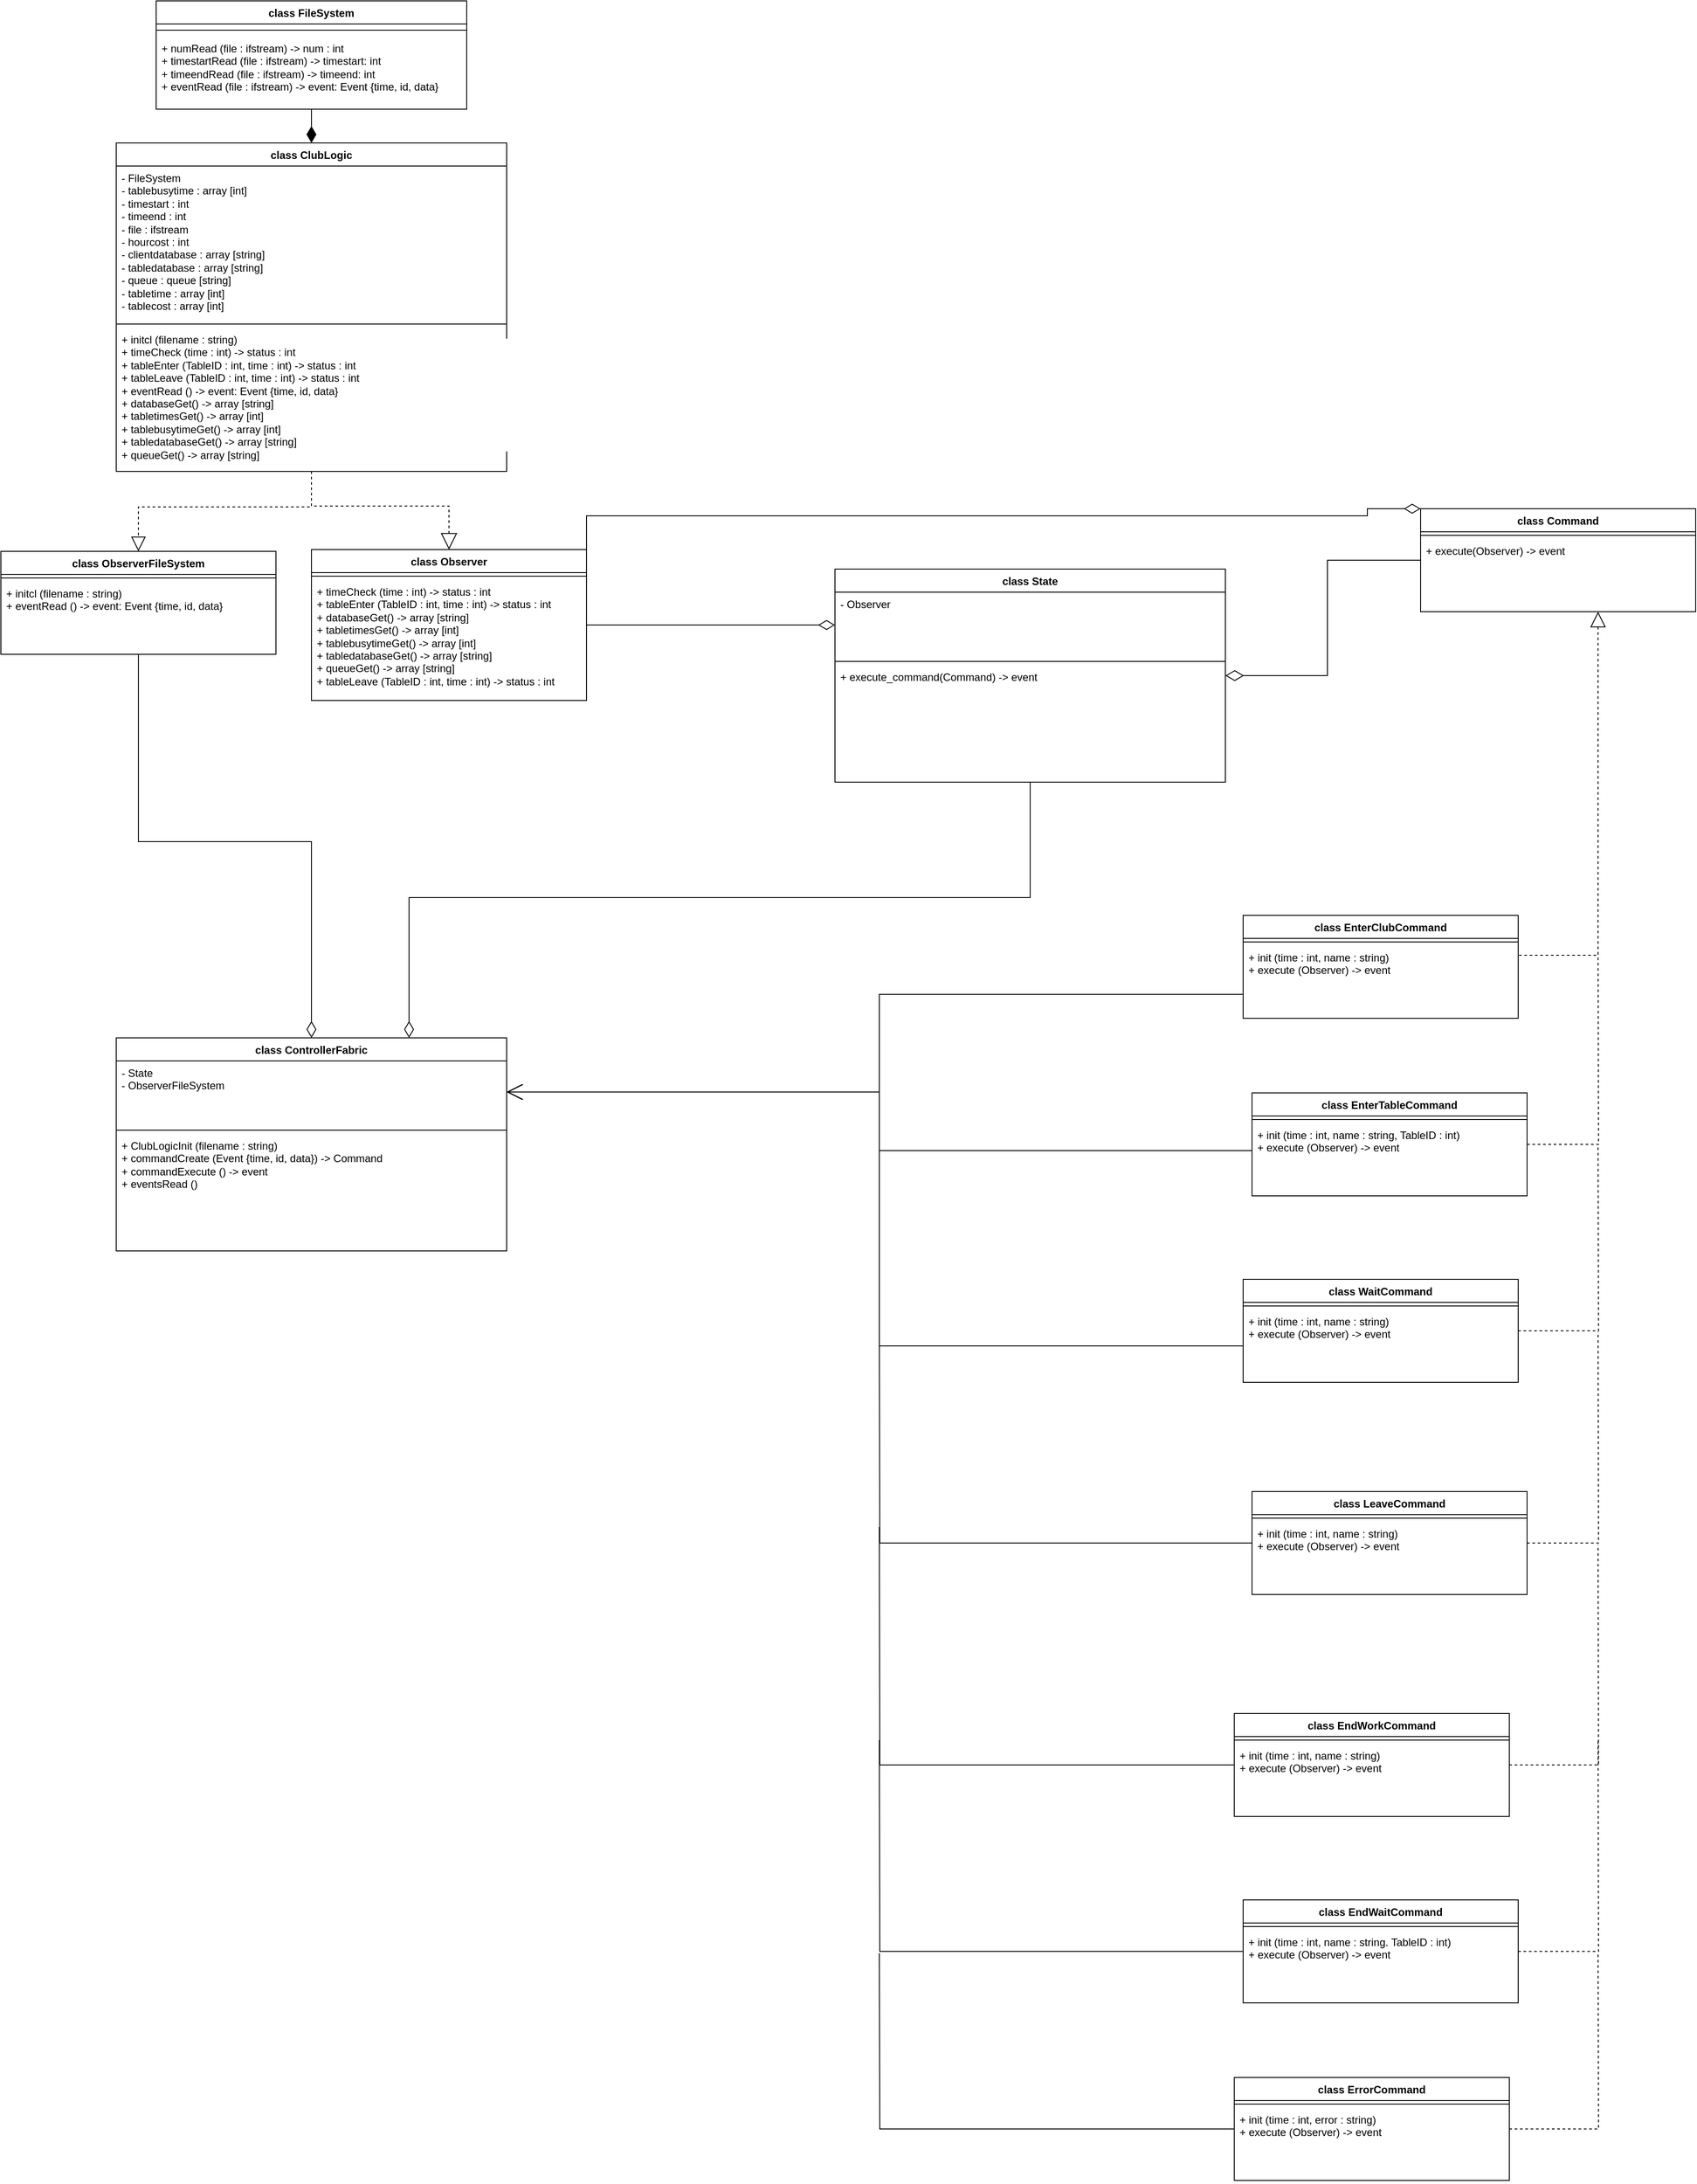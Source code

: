 <mxfile version="25.0.3">
  <diagram name="Page-1" id="c4acf3e9-155e-7222-9cf6-157b1a14988f">
    <mxGraphModel dx="4126" dy="922" grid="1" gridSize="10" guides="1" tooltips="1" connect="1" arrows="1" fold="1" page="1" pageScale="1" pageWidth="850" pageHeight="1100" background="none" math="0" shadow="0">
      <root>
        <mxCell id="0" />
        <mxCell id="1" parent="0" />
        <mxCell id="koeTx7zJHFDL5dOH3Puz-296" style="edgeStyle=orthogonalEdgeStyle;rounded=0;orthogonalLoop=1;jettySize=auto;html=1;entryX=0.5;entryY=0;entryDx=0;entryDy=0;endArrow=block;endFill=0;endSize=18;" parent="1" edge="1">
          <mxGeometry relative="1" as="geometry">
            <mxPoint x="-510" y="-40" as="targetPoint" />
          </mxGeometry>
        </mxCell>
        <mxCell id="koeTx7zJHFDL5dOH3Puz-297" style="edgeStyle=orthogonalEdgeStyle;rounded=0;orthogonalLoop=1;jettySize=auto;html=1;entryX=1;entryY=0.5;entryDx=0;entryDy=0;endArrow=block;endFill=0;endSize=18;" parent="1" edge="1">
          <mxGeometry relative="1" as="geometry">
            <mxPoint x="-430" y="-1" as="targetPoint" />
          </mxGeometry>
        </mxCell>
        <mxCell id="koeTx7zJHFDL5dOH3Puz-299" style="edgeStyle=orthogonalEdgeStyle;rounded=0;orthogonalLoop=1;jettySize=auto;html=1;endArrow=block;endFill=0;endSize=18;" parent="1" edge="1">
          <mxGeometry relative="1" as="geometry">
            <mxPoint x="-510" y="46.0" as="targetPoint" />
          </mxGeometry>
        </mxCell>
        <mxCell id="5YGV7-cRhL-aFgLkPf0P-13" style="edgeStyle=orthogonalEdgeStyle;rounded=0;orthogonalLoop=1;jettySize=auto;html=1;entryX=0.5;entryY=0;entryDx=0;entryDy=0;endArrow=block;endFill=0;dashed=1;endSize=16;" parent="1" source="V7ZVn_p72Z13n0NJUfGX-22" target="5YGV7-cRhL-aFgLkPf0P-7" edge="1">
          <mxGeometry relative="1" as="geometry" />
        </mxCell>
        <mxCell id="5YGV7-cRhL-aFgLkPf0P-29" style="edgeStyle=orthogonalEdgeStyle;rounded=0;orthogonalLoop=1;jettySize=auto;html=1;entryX=0;entryY=0;entryDx=0;entryDy=0;endArrow=diamondThin;endFill=0;endSize=16;exitX=1;exitY=0;exitDx=0;exitDy=0;" parent="1" source="5YGV7-cRhL-aFgLkPf0P-7" target="V7ZVn_p72Z13n0NJUfGX-92" edge="1">
          <mxGeometry relative="1" as="geometry">
            <Array as="points">
              <mxPoint x="-1060" y="1300" />
              <mxPoint x="-180" y="1300" />
              <mxPoint x="-180" y="1292" />
            </Array>
          </mxGeometry>
        </mxCell>
        <mxCell id="5YGV7-cRhL-aFgLkPf0P-31" style="edgeStyle=orthogonalEdgeStyle;rounded=0;orthogonalLoop=1;jettySize=auto;html=1;entryX=0.5;entryY=0;entryDx=0;entryDy=0;dashed=1;endArrow=block;endFill=0;endSize=14;" parent="1" source="V7ZVn_p72Z13n0NJUfGX-22" target="5YGV7-cRhL-aFgLkPf0P-20" edge="1">
          <mxGeometry relative="1" as="geometry" />
        </mxCell>
        <mxCell id="V7ZVn_p72Z13n0NJUfGX-22" value="class ClubLogic" style="swimlane;fontStyle=1;align=center;verticalAlign=top;childLayout=stackLayout;horizontal=1;startSize=26;horizontalStack=0;resizeParent=1;resizeParentMax=0;resizeLast=0;collapsible=1;marginBottom=0;whiteSpace=wrap;html=1;" parent="1" vertex="1">
          <mxGeometry x="-1590" y="880" width="440" height="370" as="geometry" />
        </mxCell>
        <mxCell id="V7ZVn_p72Z13n0NJUfGX-23" value="- FileSystem&lt;div&gt;- tablebusytime : array [int]&lt;/div&gt;&lt;div&gt;- timestart : int&lt;/div&gt;&lt;div&gt;- timeend : int&lt;/div&gt;&lt;div&gt;- file : ifstream&lt;/div&gt;&lt;div&gt;- hourcost : int&lt;/div&gt;&lt;div&gt;- clientdatabase : array [string]&lt;/div&gt;&lt;div&gt;- tabledatabase : array [string]&lt;/div&gt;&lt;div&gt;- queue : queue [string]&lt;/div&gt;&lt;div&gt;- tabletime : array [int]&lt;/div&gt;&lt;div&gt;- tablecost : array [int]&lt;/div&gt;" style="text;strokeColor=none;fillColor=none;align=left;verticalAlign=top;spacingLeft=4;spacingRight=4;overflow=hidden;rotatable=0;points=[[0,0.5],[1,0.5]];portConstraint=eastwest;whiteSpace=wrap;html=1;" parent="V7ZVn_p72Z13n0NJUfGX-22" vertex="1">
          <mxGeometry y="26" width="440" height="174" as="geometry" />
        </mxCell>
        <mxCell id="V7ZVn_p72Z13n0NJUfGX-24" value="" style="line;strokeWidth=1;fillColor=none;align=left;verticalAlign=middle;spacingTop=-1;spacingLeft=3;spacingRight=3;rotatable=0;labelPosition=right;points=[];portConstraint=eastwest;strokeColor=inherit;" parent="V7ZVn_p72Z13n0NJUfGX-22" vertex="1">
          <mxGeometry y="200" width="440" height="8" as="geometry" />
        </mxCell>
        <mxCell id="V7ZVn_p72Z13n0NJUfGX-25" value="+ initcl (filename : string)&lt;div&gt;+ timeCheck (time : int) -&amp;gt; status : int&lt;/div&gt;&lt;div&gt;+ tableEnter (TableID : int, time : int) -&amp;gt; status : int&lt;/div&gt;&lt;div&gt;+ tableLeave (TableID : int, time : int) -&amp;gt; status : int&lt;/div&gt;&lt;div&gt;+ eventRead () -&amp;gt;&amp;nbsp;&lt;span style=&quot;background-color: initial;&quot;&gt;event: Event {time, id, data}&lt;/span&gt;&lt;/div&gt;&lt;div&gt;&lt;span style=&quot;background-color: initial;&quot;&gt;+ databaseGet() -&amp;gt; array [string]&lt;/span&gt;&lt;/div&gt;&lt;div&gt;+ tabletimesGet() -&amp;gt; array [int]&lt;span style=&quot;background-color: initial;&quot;&gt;&lt;/span&gt;&lt;/div&gt;&lt;div&gt;+ tablebusytimeGet() -&amp;gt; array [int]&lt;/div&gt;&lt;div&gt;+ tabledatabaseGet() -&amp;gt; array [string]&lt;/div&gt;&lt;div&gt;+ queueGet() -&amp;gt; array [string]&lt;/div&gt;" style="text;strokeColor=none;fillColor=none;align=left;verticalAlign=top;spacingLeft=4;spacingRight=4;overflow=hidden;rotatable=0;points=[[0,0.5],[1,0.5]];portConstraint=eastwest;whiteSpace=wrap;html=1;" parent="V7ZVn_p72Z13n0NJUfGX-22" vertex="1">
          <mxGeometry y="208" width="440" height="162" as="geometry" />
        </mxCell>
        <mxCell id="5YGV7-cRhL-aFgLkPf0P-6" style="edgeStyle=orthogonalEdgeStyle;rounded=0;orthogonalLoop=1;jettySize=auto;html=1;entryX=0.5;entryY=0;entryDx=0;entryDy=0;endArrow=diamondThin;endFill=1;endSize=16;" parent="1" source="V7ZVn_p72Z13n0NJUfGX-41" target="V7ZVn_p72Z13n0NJUfGX-22" edge="1">
          <mxGeometry relative="1" as="geometry" />
        </mxCell>
        <mxCell id="V7ZVn_p72Z13n0NJUfGX-41" value="class FileSystem" style="swimlane;fontStyle=1;align=center;verticalAlign=top;childLayout=stackLayout;horizontal=1;startSize=26;horizontalStack=0;resizeParent=1;resizeParentMax=0;resizeLast=0;collapsible=1;marginBottom=0;whiteSpace=wrap;html=1;" parent="1" vertex="1">
          <mxGeometry x="-1545" y="720" width="350" height="122" as="geometry" />
        </mxCell>
        <mxCell id="V7ZVn_p72Z13n0NJUfGX-43" value="" style="line;strokeWidth=1;fillColor=none;align=left;verticalAlign=middle;spacingTop=-1;spacingLeft=3;spacingRight=3;rotatable=0;labelPosition=right;points=[];portConstraint=eastwest;strokeColor=inherit;" parent="V7ZVn_p72Z13n0NJUfGX-41" vertex="1">
          <mxGeometry y="26" width="350" height="14" as="geometry" />
        </mxCell>
        <mxCell id="V7ZVn_p72Z13n0NJUfGX-44" value="&lt;div&gt;+ numRead (file : ifstream) -&amp;gt; num : int&lt;/div&gt;&lt;div&gt;+ timestartRead (file : ifstream) -&amp;gt; timestart: int&lt;/div&gt;&lt;div&gt;+ timeendRead (file : ifstream) -&amp;gt; timeend: int&lt;/div&gt;&lt;div&gt;+ eventRead (file : ifstream) -&amp;gt; event: Event {time, id, data}&lt;/div&gt;&lt;div&gt;&lt;br&gt;&lt;/div&gt;" style="text;strokeColor=none;fillColor=none;align=left;verticalAlign=top;spacingLeft=4;spacingRight=4;overflow=hidden;rotatable=0;points=[[0,0.5],[1,0.5]];portConstraint=eastwest;whiteSpace=wrap;html=1;" parent="V7ZVn_p72Z13n0NJUfGX-41" vertex="1">
          <mxGeometry y="40" width="350" height="82" as="geometry" />
        </mxCell>
        <mxCell id="V7ZVn_p72Z13n0NJUfGX-99" style="edgeStyle=orthogonalEdgeStyle;rounded=0;orthogonalLoop=1;jettySize=auto;html=1;endArrow=none;endFill=0;startArrow=none;startFill=0;startSize=16;dashed=1;" parent="1" source="V7ZVn_p72Z13n0NJUfGX-80" edge="1">
          <mxGeometry relative="1" as="geometry">
            <mxPoint x="80" y="2010" as="targetPoint" />
          </mxGeometry>
        </mxCell>
        <mxCell id="V7ZVn_p72Z13n0NJUfGX-102" style="edgeStyle=orthogonalEdgeStyle;rounded=0;orthogonalLoop=1;jettySize=auto;html=1;endArrow=open;endFill=0;endSize=16;" parent="1" source="V7ZVn_p72Z13n0NJUfGX-80" edge="1">
          <mxGeometry relative="1" as="geometry">
            <Array as="points">
              <mxPoint x="-730" y="2235" />
              <mxPoint x="-730" y="1949" />
            </Array>
            <mxPoint x="-1150" y="1949" as="targetPoint" />
          </mxGeometry>
        </mxCell>
        <mxCell id="V7ZVn_p72Z13n0NJUfGX-80" value="class WaitCommand" style="swimlane;fontStyle=1;align=center;verticalAlign=top;childLayout=stackLayout;horizontal=1;startSize=26;horizontalStack=0;resizeParent=1;resizeParentMax=0;resizeLast=0;collapsible=1;marginBottom=0;whiteSpace=wrap;html=1;" parent="1" vertex="1">
          <mxGeometry x="-320" y="2160" width="310" height="116" as="geometry" />
        </mxCell>
        <mxCell id="V7ZVn_p72Z13n0NJUfGX-82" value="" style="line;strokeWidth=1;fillColor=none;align=left;verticalAlign=middle;spacingTop=-1;spacingLeft=3;spacingRight=3;rotatable=0;labelPosition=right;points=[];portConstraint=eastwest;strokeColor=inherit;" parent="V7ZVn_p72Z13n0NJUfGX-80" vertex="1">
          <mxGeometry y="26" width="310" height="8" as="geometry" />
        </mxCell>
        <mxCell id="V7ZVn_p72Z13n0NJUfGX-83" value="&lt;div&gt;+ init (time : int, name : string)&lt;/div&gt;&lt;div&gt;&lt;span style=&quot;background-color: initial;&quot;&gt;+ execute (Observer) -&amp;gt;&amp;nbsp;&lt;/span&gt;&lt;span style=&quot;background-color: initial;&quot;&gt;event&lt;/span&gt;&lt;/div&gt;" style="text;strokeColor=none;fillColor=none;align=left;verticalAlign=top;spacingLeft=4;spacingRight=4;overflow=hidden;rotatable=0;points=[[0,0.5],[1,0.5]];portConstraint=eastwest;whiteSpace=wrap;html=1;" parent="V7ZVn_p72Z13n0NJUfGX-80" vertex="1">
          <mxGeometry y="34" width="310" height="82" as="geometry" />
        </mxCell>
        <mxCell id="V7ZVn_p72Z13n0NJUfGX-100" style="edgeStyle=orthogonalEdgeStyle;rounded=0;orthogonalLoop=1;jettySize=auto;html=1;exitX=0;exitY=0.5;exitDx=0;exitDy=0;endArrow=open;endFill=0;endSize=16;" parent="1" source="V7ZVn_p72Z13n0NJUfGX-87" edge="1">
          <mxGeometry relative="1" as="geometry">
            <Array as="points">
              <mxPoint x="-730" y="1839" />
              <mxPoint x="-730" y="1949" />
            </Array>
            <mxPoint x="-1150" y="1949" as="targetPoint" />
          </mxGeometry>
        </mxCell>
        <mxCell id="V7ZVn_p72Z13n0NJUfGX-84" value="class EnterClubCommand" style="swimlane;fontStyle=1;align=center;verticalAlign=top;childLayout=stackLayout;horizontal=1;startSize=26;horizontalStack=0;resizeParent=1;resizeParentMax=0;resizeLast=0;collapsible=1;marginBottom=0;whiteSpace=wrap;html=1;" parent="1" vertex="1">
          <mxGeometry x="-320" y="1750" width="310" height="116" as="geometry" />
        </mxCell>
        <mxCell id="V7ZVn_p72Z13n0NJUfGX-86" value="" style="line;strokeWidth=1;fillColor=none;align=left;verticalAlign=middle;spacingTop=-1;spacingLeft=3;spacingRight=3;rotatable=0;labelPosition=right;points=[];portConstraint=eastwest;strokeColor=inherit;" parent="V7ZVn_p72Z13n0NJUfGX-84" vertex="1">
          <mxGeometry y="26" width="310" height="8" as="geometry" />
        </mxCell>
        <mxCell id="V7ZVn_p72Z13n0NJUfGX-87" value="&lt;div&gt;+ init (time : int, name : string)&lt;/div&gt;&lt;div&gt;&lt;span style=&quot;background-color: initial;&quot;&gt;+ execute (Observer) -&amp;gt; event&lt;/span&gt;&lt;/div&gt;" style="text;strokeColor=none;fillColor=none;align=left;verticalAlign=top;spacingLeft=4;spacingRight=4;overflow=hidden;rotatable=0;points=[[0,0.5],[1,0.5]];portConstraint=eastwest;whiteSpace=wrap;html=1;" parent="V7ZVn_p72Z13n0NJUfGX-84" vertex="1">
          <mxGeometry y="34" width="310" height="82" as="geometry" />
        </mxCell>
        <mxCell id="V7ZVn_p72Z13n0NJUfGX-98" style="edgeStyle=orthogonalEdgeStyle;rounded=0;orthogonalLoop=1;jettySize=auto;html=1;endArrow=none;endFill=0;startArrow=none;startFill=0;startSize=16;dashed=1;" parent="1" source="V7ZVn_p72Z13n0NJUfGX-88" edge="1">
          <mxGeometry relative="1" as="geometry">
            <mxPoint x="80" y="1790" as="targetPoint" />
          </mxGeometry>
        </mxCell>
        <mxCell id="V7ZVn_p72Z13n0NJUfGX-101" style="edgeStyle=orthogonalEdgeStyle;rounded=0;orthogonalLoop=1;jettySize=auto;html=1;endArrow=open;endFill=0;endSize=16;" parent="1" source="V7ZVn_p72Z13n0NJUfGX-88" edge="1">
          <mxGeometry relative="1" as="geometry">
            <Array as="points">
              <mxPoint x="-730" y="2015" />
              <mxPoint x="-730" y="1949" />
            </Array>
            <mxPoint x="-1150" y="1949" as="targetPoint" />
          </mxGeometry>
        </mxCell>
        <mxCell id="V7ZVn_p72Z13n0NJUfGX-88" value="class EnterTableCommand" style="swimlane;fontStyle=1;align=center;verticalAlign=top;childLayout=stackLayout;horizontal=1;startSize=26;horizontalStack=0;resizeParent=1;resizeParentMax=0;resizeLast=0;collapsible=1;marginBottom=0;whiteSpace=wrap;html=1;" parent="1" vertex="1">
          <mxGeometry x="-310" y="1950" width="310" height="116" as="geometry" />
        </mxCell>
        <mxCell id="V7ZVn_p72Z13n0NJUfGX-90" value="" style="line;strokeWidth=1;fillColor=none;align=left;verticalAlign=middle;spacingTop=-1;spacingLeft=3;spacingRight=3;rotatable=0;labelPosition=right;points=[];portConstraint=eastwest;strokeColor=inherit;" parent="V7ZVn_p72Z13n0NJUfGX-88" vertex="1">
          <mxGeometry y="26" width="310" height="8" as="geometry" />
        </mxCell>
        <mxCell id="V7ZVn_p72Z13n0NJUfGX-91" value="&lt;div&gt;+ init (time : int, name : string, TableID : int)&lt;/div&gt;&lt;div&gt;&lt;span style=&quot;background-color: initial;&quot;&gt;+ execute (Observer) -&amp;gt;&amp;nbsp;&lt;/span&gt;&lt;span style=&quot;background-color: initial;&quot;&gt;event&lt;/span&gt;&lt;/div&gt;" style="text;strokeColor=none;fillColor=none;align=left;verticalAlign=top;spacingLeft=4;spacingRight=4;overflow=hidden;rotatable=0;points=[[0,0.5],[1,0.5]];portConstraint=eastwest;whiteSpace=wrap;html=1;" parent="V7ZVn_p72Z13n0NJUfGX-88" vertex="1">
          <mxGeometry y="34" width="310" height="82" as="geometry" />
        </mxCell>
        <mxCell id="V7ZVn_p72Z13n0NJUfGX-97" style="edgeStyle=orthogonalEdgeStyle;rounded=0;orthogonalLoop=1;jettySize=auto;html=1;endArrow=none;endFill=0;endSize=16;dashed=1;startArrow=block;startFill=0;startSize=15;" parent="1" source="V7ZVn_p72Z13n0NJUfGX-92" target="V7ZVn_p72Z13n0NJUfGX-84" edge="1">
          <mxGeometry relative="1" as="geometry">
            <Array as="points">
              <mxPoint x="80" y="1795" />
            </Array>
          </mxGeometry>
        </mxCell>
        <mxCell id="IRJb3W1jK_8RHqqoB5Ti-7" style="edgeStyle=orthogonalEdgeStyle;rounded=0;orthogonalLoop=1;jettySize=auto;html=1;endArrow=diamondThin;endFill=0;endSize=18;" parent="1" source="V7ZVn_p72Z13n0NJUfGX-92" target="IRJb3W1jK_8RHqqoB5Ti-1" edge="1">
          <mxGeometry relative="1" as="geometry" />
        </mxCell>
        <mxCell id="V7ZVn_p72Z13n0NJUfGX-92" value="class Command" style="swimlane;fontStyle=1;align=center;verticalAlign=top;childLayout=stackLayout;horizontal=1;startSize=26;horizontalStack=0;resizeParent=1;resizeParentMax=0;resizeLast=0;collapsible=1;marginBottom=0;whiteSpace=wrap;html=1;" parent="1" vertex="1">
          <mxGeometry x="-120" y="1292" width="310" height="116" as="geometry" />
        </mxCell>
        <mxCell id="V7ZVn_p72Z13n0NJUfGX-94" value="" style="line;strokeWidth=1;fillColor=none;align=left;verticalAlign=middle;spacingTop=-1;spacingLeft=3;spacingRight=3;rotatable=0;labelPosition=right;points=[];portConstraint=eastwest;strokeColor=inherit;" parent="V7ZVn_p72Z13n0NJUfGX-92" vertex="1">
          <mxGeometry y="26" width="310" height="8" as="geometry" />
        </mxCell>
        <mxCell id="V7ZVn_p72Z13n0NJUfGX-95" value="+ execute(Observer) -&amp;gt; event" style="text;strokeColor=none;fillColor=none;align=left;verticalAlign=top;spacingLeft=4;spacingRight=4;overflow=hidden;rotatable=0;points=[[0,0.5],[1,0.5]];portConstraint=eastwest;whiteSpace=wrap;html=1;" parent="V7ZVn_p72Z13n0NJUfGX-92" vertex="1">
          <mxGeometry y="34" width="310" height="82" as="geometry" />
        </mxCell>
        <mxCell id="V7ZVn_p72Z13n0NJUfGX-137" style="edgeStyle=orthogonalEdgeStyle;rounded=0;orthogonalLoop=1;jettySize=auto;html=1;endArrow=none;endFill=0;" parent="1" source="V7ZVn_p72Z13n0NJUfGX-111" edge="1">
          <mxGeometry relative="1" as="geometry">
            <mxPoint x="-730" y="2219" as="targetPoint" />
          </mxGeometry>
        </mxCell>
        <mxCell id="V7ZVn_p72Z13n0NJUfGX-145" style="edgeStyle=orthogonalEdgeStyle;rounded=0;orthogonalLoop=1;jettySize=auto;html=1;endArrow=none;endFill=0;dashed=1;startArrow=none;startFill=0;startSize=16;" parent="1" source="V7ZVn_p72Z13n0NJUfGX-111" edge="1">
          <mxGeometry relative="1" as="geometry">
            <mxPoint x="80" y="2219" as="targetPoint" />
          </mxGeometry>
        </mxCell>
        <mxCell id="V7ZVn_p72Z13n0NJUfGX-111" value="class LeaveCommand" style="swimlane;fontStyle=1;align=center;verticalAlign=top;childLayout=stackLayout;horizontal=1;startSize=26;horizontalStack=0;resizeParent=1;resizeParentMax=0;resizeLast=0;collapsible=1;marginBottom=0;whiteSpace=wrap;html=1;" parent="1" vertex="1">
          <mxGeometry x="-310" y="2399" width="310" height="116" as="geometry" />
        </mxCell>
        <mxCell id="V7ZVn_p72Z13n0NJUfGX-113" value="" style="line;strokeWidth=1;fillColor=none;align=left;verticalAlign=middle;spacingTop=-1;spacingLeft=3;spacingRight=3;rotatable=0;labelPosition=right;points=[];portConstraint=eastwest;strokeColor=inherit;" parent="V7ZVn_p72Z13n0NJUfGX-111" vertex="1">
          <mxGeometry y="26" width="310" height="8" as="geometry" />
        </mxCell>
        <mxCell id="V7ZVn_p72Z13n0NJUfGX-114" value="&lt;div&gt;+ init (time : int, name : string)&lt;/div&gt;&lt;div&gt;&lt;span style=&quot;background-color: initial;&quot;&gt;+ execute (Observer) -&amp;gt;&amp;nbsp;&lt;/span&gt;&lt;span style=&quot;background-color: initial;&quot;&gt;event&lt;/span&gt;&lt;/div&gt;" style="text;strokeColor=none;fillColor=none;align=left;verticalAlign=top;spacingLeft=4;spacingRight=4;overflow=hidden;rotatable=0;points=[[0,0.5],[1,0.5]];portConstraint=eastwest;whiteSpace=wrap;html=1;" parent="V7ZVn_p72Z13n0NJUfGX-111" vertex="1">
          <mxGeometry y="34" width="310" height="82" as="geometry" />
        </mxCell>
        <mxCell id="V7ZVn_p72Z13n0NJUfGX-138" style="edgeStyle=orthogonalEdgeStyle;rounded=0;orthogonalLoop=1;jettySize=auto;html=1;endArrow=none;endFill=0;" parent="1" source="V7ZVn_p72Z13n0NJUfGX-115" edge="1">
          <mxGeometry relative="1" as="geometry">
            <mxPoint x="-730" y="2439" as="targetPoint" />
          </mxGeometry>
        </mxCell>
        <mxCell id="V7ZVn_p72Z13n0NJUfGX-146" style="edgeStyle=orthogonalEdgeStyle;rounded=0;orthogonalLoop=1;jettySize=auto;html=1;endArrow=none;endFill=0;dashed=1;startArrow=none;startFill=0;startSize=16;" parent="1" source="V7ZVn_p72Z13n0NJUfGX-115" edge="1">
          <mxGeometry relative="1" as="geometry">
            <mxPoint x="80" y="2459" as="targetPoint" />
          </mxGeometry>
        </mxCell>
        <mxCell id="V7ZVn_p72Z13n0NJUfGX-115" value="class EndWorkCommand" style="swimlane;fontStyle=1;align=center;verticalAlign=top;childLayout=stackLayout;horizontal=1;startSize=26;horizontalStack=0;resizeParent=1;resizeParentMax=0;resizeLast=0;collapsible=1;marginBottom=0;whiteSpace=wrap;html=1;" parent="1" vertex="1">
          <mxGeometry x="-330" y="2649" width="310" height="116" as="geometry" />
        </mxCell>
        <mxCell id="V7ZVn_p72Z13n0NJUfGX-117" value="" style="line;strokeWidth=1;fillColor=none;align=left;verticalAlign=middle;spacingTop=-1;spacingLeft=3;spacingRight=3;rotatable=0;labelPosition=right;points=[];portConstraint=eastwest;strokeColor=inherit;" parent="V7ZVn_p72Z13n0NJUfGX-115" vertex="1">
          <mxGeometry y="26" width="310" height="8" as="geometry" />
        </mxCell>
        <mxCell id="V7ZVn_p72Z13n0NJUfGX-118" value="&lt;div&gt;+ init (time : int, name : string)&lt;/div&gt;&lt;div&gt;&lt;span style=&quot;background-color: initial;&quot;&gt;+ execute (Observer) -&amp;gt;&amp;nbsp;&lt;/span&gt;&lt;span style=&quot;background-color: initial;&quot;&gt;event&lt;/span&gt;&lt;/div&gt;" style="text;strokeColor=none;fillColor=none;align=left;verticalAlign=top;spacingLeft=4;spacingRight=4;overflow=hidden;rotatable=0;points=[[0,0.5],[1,0.5]];portConstraint=eastwest;whiteSpace=wrap;html=1;" parent="V7ZVn_p72Z13n0NJUfGX-115" vertex="1">
          <mxGeometry y="34" width="310" height="82" as="geometry" />
        </mxCell>
        <mxCell id="V7ZVn_p72Z13n0NJUfGX-139" style="edgeStyle=orthogonalEdgeStyle;rounded=0;orthogonalLoop=1;jettySize=auto;html=1;endArrow=none;endFill=0;" parent="1" source="V7ZVn_p72Z13n0NJUfGX-119" edge="1">
          <mxGeometry relative="1" as="geometry">
            <mxPoint x="-730" y="2679" as="targetPoint" />
          </mxGeometry>
        </mxCell>
        <mxCell id="V7ZVn_p72Z13n0NJUfGX-147" style="edgeStyle=orthogonalEdgeStyle;rounded=0;orthogonalLoop=1;jettySize=auto;html=1;endArrow=none;endFill=0;dashed=1;startArrow=none;startFill=0;startSize=16;" parent="1" source="V7ZVn_p72Z13n0NJUfGX-119" edge="1">
          <mxGeometry relative="1" as="geometry">
            <mxPoint x="80" y="2679" as="targetPoint" />
          </mxGeometry>
        </mxCell>
        <mxCell id="V7ZVn_p72Z13n0NJUfGX-119" value="class EndWaitCommand" style="swimlane;fontStyle=1;align=center;verticalAlign=top;childLayout=stackLayout;horizontal=1;startSize=26;horizontalStack=0;resizeParent=1;resizeParentMax=0;resizeLast=0;collapsible=1;marginBottom=0;whiteSpace=wrap;html=1;" parent="1" vertex="1">
          <mxGeometry x="-320" y="2859" width="310" height="116" as="geometry" />
        </mxCell>
        <mxCell id="V7ZVn_p72Z13n0NJUfGX-121" value="" style="line;strokeWidth=1;fillColor=none;align=left;verticalAlign=middle;spacingTop=-1;spacingLeft=3;spacingRight=3;rotatable=0;labelPosition=right;points=[];portConstraint=eastwest;strokeColor=inherit;" parent="V7ZVn_p72Z13n0NJUfGX-119" vertex="1">
          <mxGeometry y="26" width="310" height="8" as="geometry" />
        </mxCell>
        <mxCell id="V7ZVn_p72Z13n0NJUfGX-122" value="&lt;div&gt;+ init (time : int, name : string. TableID : int)&lt;/div&gt;&lt;div&gt;&lt;span style=&quot;background-color: initial;&quot;&gt;+ execute (Observer) -&amp;gt;&amp;nbsp;&lt;/span&gt;&lt;span style=&quot;background-color: initial;&quot;&gt;event&lt;/span&gt;&lt;/div&gt;" style="text;strokeColor=none;fillColor=none;align=left;verticalAlign=top;spacingLeft=4;spacingRight=4;overflow=hidden;rotatable=0;points=[[0,0.5],[1,0.5]];portConstraint=eastwest;whiteSpace=wrap;html=1;" parent="V7ZVn_p72Z13n0NJUfGX-119" vertex="1">
          <mxGeometry y="34" width="310" height="82" as="geometry" />
        </mxCell>
        <mxCell id="V7ZVn_p72Z13n0NJUfGX-140" style="edgeStyle=orthogonalEdgeStyle;rounded=0;orthogonalLoop=1;jettySize=auto;html=1;endArrow=none;endFill=0;" parent="1" source="V7ZVn_p72Z13n0NJUfGX-123" edge="1">
          <mxGeometry relative="1" as="geometry">
            <mxPoint x="-730" y="2919" as="targetPoint" />
          </mxGeometry>
        </mxCell>
        <mxCell id="V7ZVn_p72Z13n0NJUfGX-148" style="edgeStyle=orthogonalEdgeStyle;rounded=0;orthogonalLoop=1;jettySize=auto;html=1;endArrow=none;endFill=0;dashed=1;startArrow=none;startFill=0;startSize=16;" parent="1" source="V7ZVn_p72Z13n0NJUfGX-123" edge="1">
          <mxGeometry relative="1" as="geometry">
            <mxPoint x="80" y="2919" as="targetPoint" />
          </mxGeometry>
        </mxCell>
        <mxCell id="V7ZVn_p72Z13n0NJUfGX-123" value="class ErrorCommand" style="swimlane;fontStyle=1;align=center;verticalAlign=top;childLayout=stackLayout;horizontal=1;startSize=26;horizontalStack=0;resizeParent=1;resizeParentMax=0;resizeLast=0;collapsible=1;marginBottom=0;whiteSpace=wrap;html=1;" parent="1" vertex="1">
          <mxGeometry x="-330" y="3059" width="310" height="116" as="geometry" />
        </mxCell>
        <mxCell id="V7ZVn_p72Z13n0NJUfGX-125" value="" style="line;strokeWidth=1;fillColor=none;align=left;verticalAlign=middle;spacingTop=-1;spacingLeft=3;spacingRight=3;rotatable=0;labelPosition=right;points=[];portConstraint=eastwest;strokeColor=inherit;" parent="V7ZVn_p72Z13n0NJUfGX-123" vertex="1">
          <mxGeometry y="26" width="310" height="8" as="geometry" />
        </mxCell>
        <mxCell id="V7ZVn_p72Z13n0NJUfGX-126" value="&lt;div&gt;+ init (time : int, error : string)&lt;/div&gt;&lt;div&gt;&lt;span style=&quot;background-color: initial;&quot;&gt;+ execute (Observer) -&amp;gt;&amp;nbsp;&lt;/span&gt;&lt;span style=&quot;background-color: initial;&quot;&gt;event&lt;/span&gt;&lt;/div&gt;" style="text;strokeColor=none;fillColor=none;align=left;verticalAlign=top;spacingLeft=4;spacingRight=4;overflow=hidden;rotatable=0;points=[[0,0.5],[1,0.5]];portConstraint=eastwest;whiteSpace=wrap;html=1;" parent="V7ZVn_p72Z13n0NJUfGX-123" vertex="1">
          <mxGeometry y="34" width="310" height="82" as="geometry" />
        </mxCell>
        <mxCell id="5YGV7-cRhL-aFgLkPf0P-15" style="edgeStyle=orthogonalEdgeStyle;rounded=0;orthogonalLoop=1;jettySize=auto;html=1;entryX=0.75;entryY=0;entryDx=0;entryDy=0;endArrow=diamondThin;endFill=0;endSize=16;" parent="1" source="IRJb3W1jK_8RHqqoB5Ti-1" target="5YGV7-cRhL-aFgLkPf0P-2" edge="1">
          <mxGeometry relative="1" as="geometry">
            <Array as="points">
              <mxPoint x="-560" y="1730" />
              <mxPoint x="-1260" y="1730" />
            </Array>
          </mxGeometry>
        </mxCell>
        <mxCell id="IRJb3W1jK_8RHqqoB5Ti-1" value="class State" style="swimlane;fontStyle=1;align=center;verticalAlign=top;childLayout=stackLayout;horizontal=1;startSize=26;horizontalStack=0;resizeParent=1;resizeParentMax=0;resizeLast=0;collapsible=1;marginBottom=0;whiteSpace=wrap;html=1;" parent="1" vertex="1">
          <mxGeometry x="-780" y="1360" width="440" height="240" as="geometry" />
        </mxCell>
        <mxCell id="IRJb3W1jK_8RHqqoB5Ti-2" value="- Observer" style="text;strokeColor=none;fillColor=none;align=left;verticalAlign=top;spacingLeft=4;spacingRight=4;overflow=hidden;rotatable=0;points=[[0,0.5],[1,0.5]];portConstraint=eastwest;whiteSpace=wrap;html=1;" parent="IRJb3W1jK_8RHqqoB5Ti-1" vertex="1">
          <mxGeometry y="26" width="440" height="74" as="geometry" />
        </mxCell>
        <mxCell id="IRJb3W1jK_8RHqqoB5Ti-3" value="" style="line;strokeWidth=1;fillColor=none;align=left;verticalAlign=middle;spacingTop=-1;spacingLeft=3;spacingRight=3;rotatable=0;labelPosition=right;points=[];portConstraint=eastwest;strokeColor=inherit;" parent="IRJb3W1jK_8RHqqoB5Ti-1" vertex="1">
          <mxGeometry y="100" width="440" height="8" as="geometry" />
        </mxCell>
        <mxCell id="IRJb3W1jK_8RHqqoB5Ti-4" value="&lt;div&gt;&lt;span style=&quot;background-color: initial;&quot;&gt;+ execute_command(Command) -&amp;gt; event&lt;/span&gt;&lt;/div&gt;" style="text;strokeColor=none;fillColor=none;align=left;verticalAlign=top;spacingLeft=4;spacingRight=4;overflow=hidden;rotatable=0;points=[[0,0.5],[1,0.5]];portConstraint=eastwest;whiteSpace=wrap;html=1;" parent="IRJb3W1jK_8RHqqoB5Ti-1" vertex="1">
          <mxGeometry y="108" width="440" height="132" as="geometry" />
        </mxCell>
        <mxCell id="5YGV7-cRhL-aFgLkPf0P-2" value="class ControllerFabric" style="swimlane;fontStyle=1;align=center;verticalAlign=top;childLayout=stackLayout;horizontal=1;startSize=26;horizontalStack=0;resizeParent=1;resizeParentMax=0;resizeLast=0;collapsible=1;marginBottom=0;whiteSpace=wrap;html=1;" parent="1" vertex="1">
          <mxGeometry x="-1590" y="1888" width="440" height="240" as="geometry" />
        </mxCell>
        <mxCell id="5YGV7-cRhL-aFgLkPf0P-3" value="- State&lt;div&gt;- ObserverFileSystem&lt;/div&gt;" style="text;strokeColor=none;fillColor=none;align=left;verticalAlign=top;spacingLeft=4;spacingRight=4;overflow=hidden;rotatable=0;points=[[0,0.5],[1,0.5]];portConstraint=eastwest;whiteSpace=wrap;html=1;" parent="5YGV7-cRhL-aFgLkPf0P-2" vertex="1">
          <mxGeometry y="26" width="440" height="74" as="geometry" />
        </mxCell>
        <mxCell id="5YGV7-cRhL-aFgLkPf0P-4" value="" style="line;strokeWidth=1;fillColor=none;align=left;verticalAlign=middle;spacingTop=-1;spacingLeft=3;spacingRight=3;rotatable=0;labelPosition=right;points=[];portConstraint=eastwest;strokeColor=inherit;" parent="5YGV7-cRhL-aFgLkPf0P-2" vertex="1">
          <mxGeometry y="100" width="440" height="8" as="geometry" />
        </mxCell>
        <mxCell id="5YGV7-cRhL-aFgLkPf0P-5" value="+ ClubLogicInit (filename : string)&lt;div&gt;+ commandCreate (&lt;span style=&quot;background-color: initial;&quot;&gt;Event {time, id, data}) -&amp;gt; Command&lt;/span&gt;&lt;/div&gt;&lt;div&gt;&lt;span style=&quot;background-color: initial;&quot;&gt;+ commandExecute () -&amp;gt;&amp;nbsp;&lt;/span&gt;&lt;span style=&quot;background-color: initial;&quot;&gt;event&lt;/span&gt;&lt;/div&gt;&lt;div&gt;&lt;span style=&quot;background-color: initial;&quot;&gt;+ eventsRead ()&lt;/span&gt;&lt;/div&gt;" style="text;strokeColor=none;fillColor=none;align=left;verticalAlign=top;spacingLeft=4;spacingRight=4;overflow=hidden;rotatable=0;points=[[0,0.5],[1,0.5]];portConstraint=eastwest;whiteSpace=wrap;html=1;" parent="5YGV7-cRhL-aFgLkPf0P-2" vertex="1">
          <mxGeometry y="108" width="440" height="132" as="geometry" />
        </mxCell>
        <mxCell id="5YGV7-cRhL-aFgLkPf0P-30" style="edgeStyle=orthogonalEdgeStyle;rounded=0;orthogonalLoop=1;jettySize=auto;html=1;entryX=0;entryY=0.5;entryDx=0;entryDy=0;endArrow=diamondThin;endFill=0;endSize=16;" parent="1" source="5YGV7-cRhL-aFgLkPf0P-7" target="IRJb3W1jK_8RHqqoB5Ti-2" edge="1">
          <mxGeometry relative="1" as="geometry" />
        </mxCell>
        <mxCell id="5YGV7-cRhL-aFgLkPf0P-7" value="class Observer" style="swimlane;fontStyle=1;align=center;verticalAlign=top;childLayout=stackLayout;horizontal=1;startSize=26;horizontalStack=0;resizeParent=1;resizeParentMax=0;resizeLast=0;collapsible=1;marginBottom=0;whiteSpace=wrap;html=1;" parent="1" vertex="1">
          <mxGeometry x="-1370" y="1338" width="310" height="170" as="geometry" />
        </mxCell>
        <mxCell id="5YGV7-cRhL-aFgLkPf0P-9" value="" style="line;strokeWidth=1;fillColor=none;align=left;verticalAlign=middle;spacingTop=-1;spacingLeft=3;spacingRight=3;rotatable=0;labelPosition=right;points=[];portConstraint=eastwest;strokeColor=inherit;" parent="5YGV7-cRhL-aFgLkPf0P-7" vertex="1">
          <mxGeometry y="26" width="310" height="8" as="geometry" />
        </mxCell>
        <mxCell id="5YGV7-cRhL-aFgLkPf0P-10" value="&lt;div&gt;+ timeCheck (time : int) -&amp;gt; status : int&lt;/div&gt;&lt;div&gt;+ tableEnter (TableID : int, time : int) -&amp;gt; status : int&lt;/div&gt;&lt;div&gt;&lt;div&gt;&lt;span style=&quot;background-color: initial;&quot;&gt;+ databaseGet() -&amp;gt; array [string]&lt;/span&gt;&lt;/div&gt;&lt;div&gt;+ tabletimesGet() -&amp;gt; array [int]&lt;span style=&quot;background-color: initial;&quot;&gt;&lt;/span&gt;&lt;/div&gt;&lt;div&gt;+ tablebusytimeGet() -&amp;gt; array [int]&lt;/div&gt;&lt;div&gt;+ tabledatabaseGet() -&amp;gt; array [string]&lt;/div&gt;&lt;div&gt;+ queueGet() -&amp;gt; array [string]&lt;/div&gt;&lt;/div&gt;&lt;div&gt;+ tableLeave (TableID : int, time : int) -&amp;gt; status : int&lt;/div&gt;" style="text;strokeColor=none;fillColor=none;align=left;verticalAlign=top;spacingLeft=4;spacingRight=4;overflow=hidden;rotatable=0;points=[[0,0.5],[1,0.5]];portConstraint=eastwest;whiteSpace=wrap;html=1;" parent="5YGV7-cRhL-aFgLkPf0P-7" vertex="1">
          <mxGeometry y="34" width="310" height="136" as="geometry" />
        </mxCell>
        <mxCell id="5YGV7-cRhL-aFgLkPf0P-24" style="edgeStyle=orthogonalEdgeStyle;rounded=0;orthogonalLoop=1;jettySize=auto;html=1;entryX=0.5;entryY=0;entryDx=0;entryDy=0;endArrow=diamondThin;endFill=0;endSize=16;" parent="1" source="5YGV7-cRhL-aFgLkPf0P-20" target="5YGV7-cRhL-aFgLkPf0P-2" edge="1">
          <mxGeometry relative="1" as="geometry" />
        </mxCell>
        <mxCell id="5YGV7-cRhL-aFgLkPf0P-20" value="class ObserverFileSystem" style="swimlane;fontStyle=1;align=center;verticalAlign=top;childLayout=stackLayout;horizontal=1;startSize=26;horizontalStack=0;resizeParent=1;resizeParentMax=0;resizeLast=0;collapsible=1;marginBottom=0;whiteSpace=wrap;html=1;" parent="1" vertex="1">
          <mxGeometry x="-1720" y="1340" width="310" height="116" as="geometry" />
        </mxCell>
        <mxCell id="5YGV7-cRhL-aFgLkPf0P-21" value="" style="line;strokeWidth=1;fillColor=none;align=left;verticalAlign=middle;spacingTop=-1;spacingLeft=3;spacingRight=3;rotatable=0;labelPosition=right;points=[];portConstraint=eastwest;strokeColor=inherit;" parent="5YGV7-cRhL-aFgLkPf0P-20" vertex="1">
          <mxGeometry y="26" width="310" height="8" as="geometry" />
        </mxCell>
        <mxCell id="5YGV7-cRhL-aFgLkPf0P-22" value="&lt;div&gt;+ initcl (filename : string)&lt;/div&gt;&lt;div&gt;+ eventRead () -&amp;gt;&amp;nbsp;&lt;span style=&quot;background-color: initial;&quot;&gt;event: Event {time, id, data}&lt;/span&gt;&lt;span style=&quot;background-color: initial;&quot;&gt;&lt;/span&gt;&lt;/div&gt;" style="text;strokeColor=none;fillColor=none;align=left;verticalAlign=top;spacingLeft=4;spacingRight=4;overflow=hidden;rotatable=0;points=[[0,0.5],[1,0.5]];portConstraint=eastwest;whiteSpace=wrap;html=1;" parent="5YGV7-cRhL-aFgLkPf0P-20" vertex="1">
          <mxGeometry y="34" width="310" height="82" as="geometry" />
        </mxCell>
      </root>
    </mxGraphModel>
  </diagram>
</mxfile>
